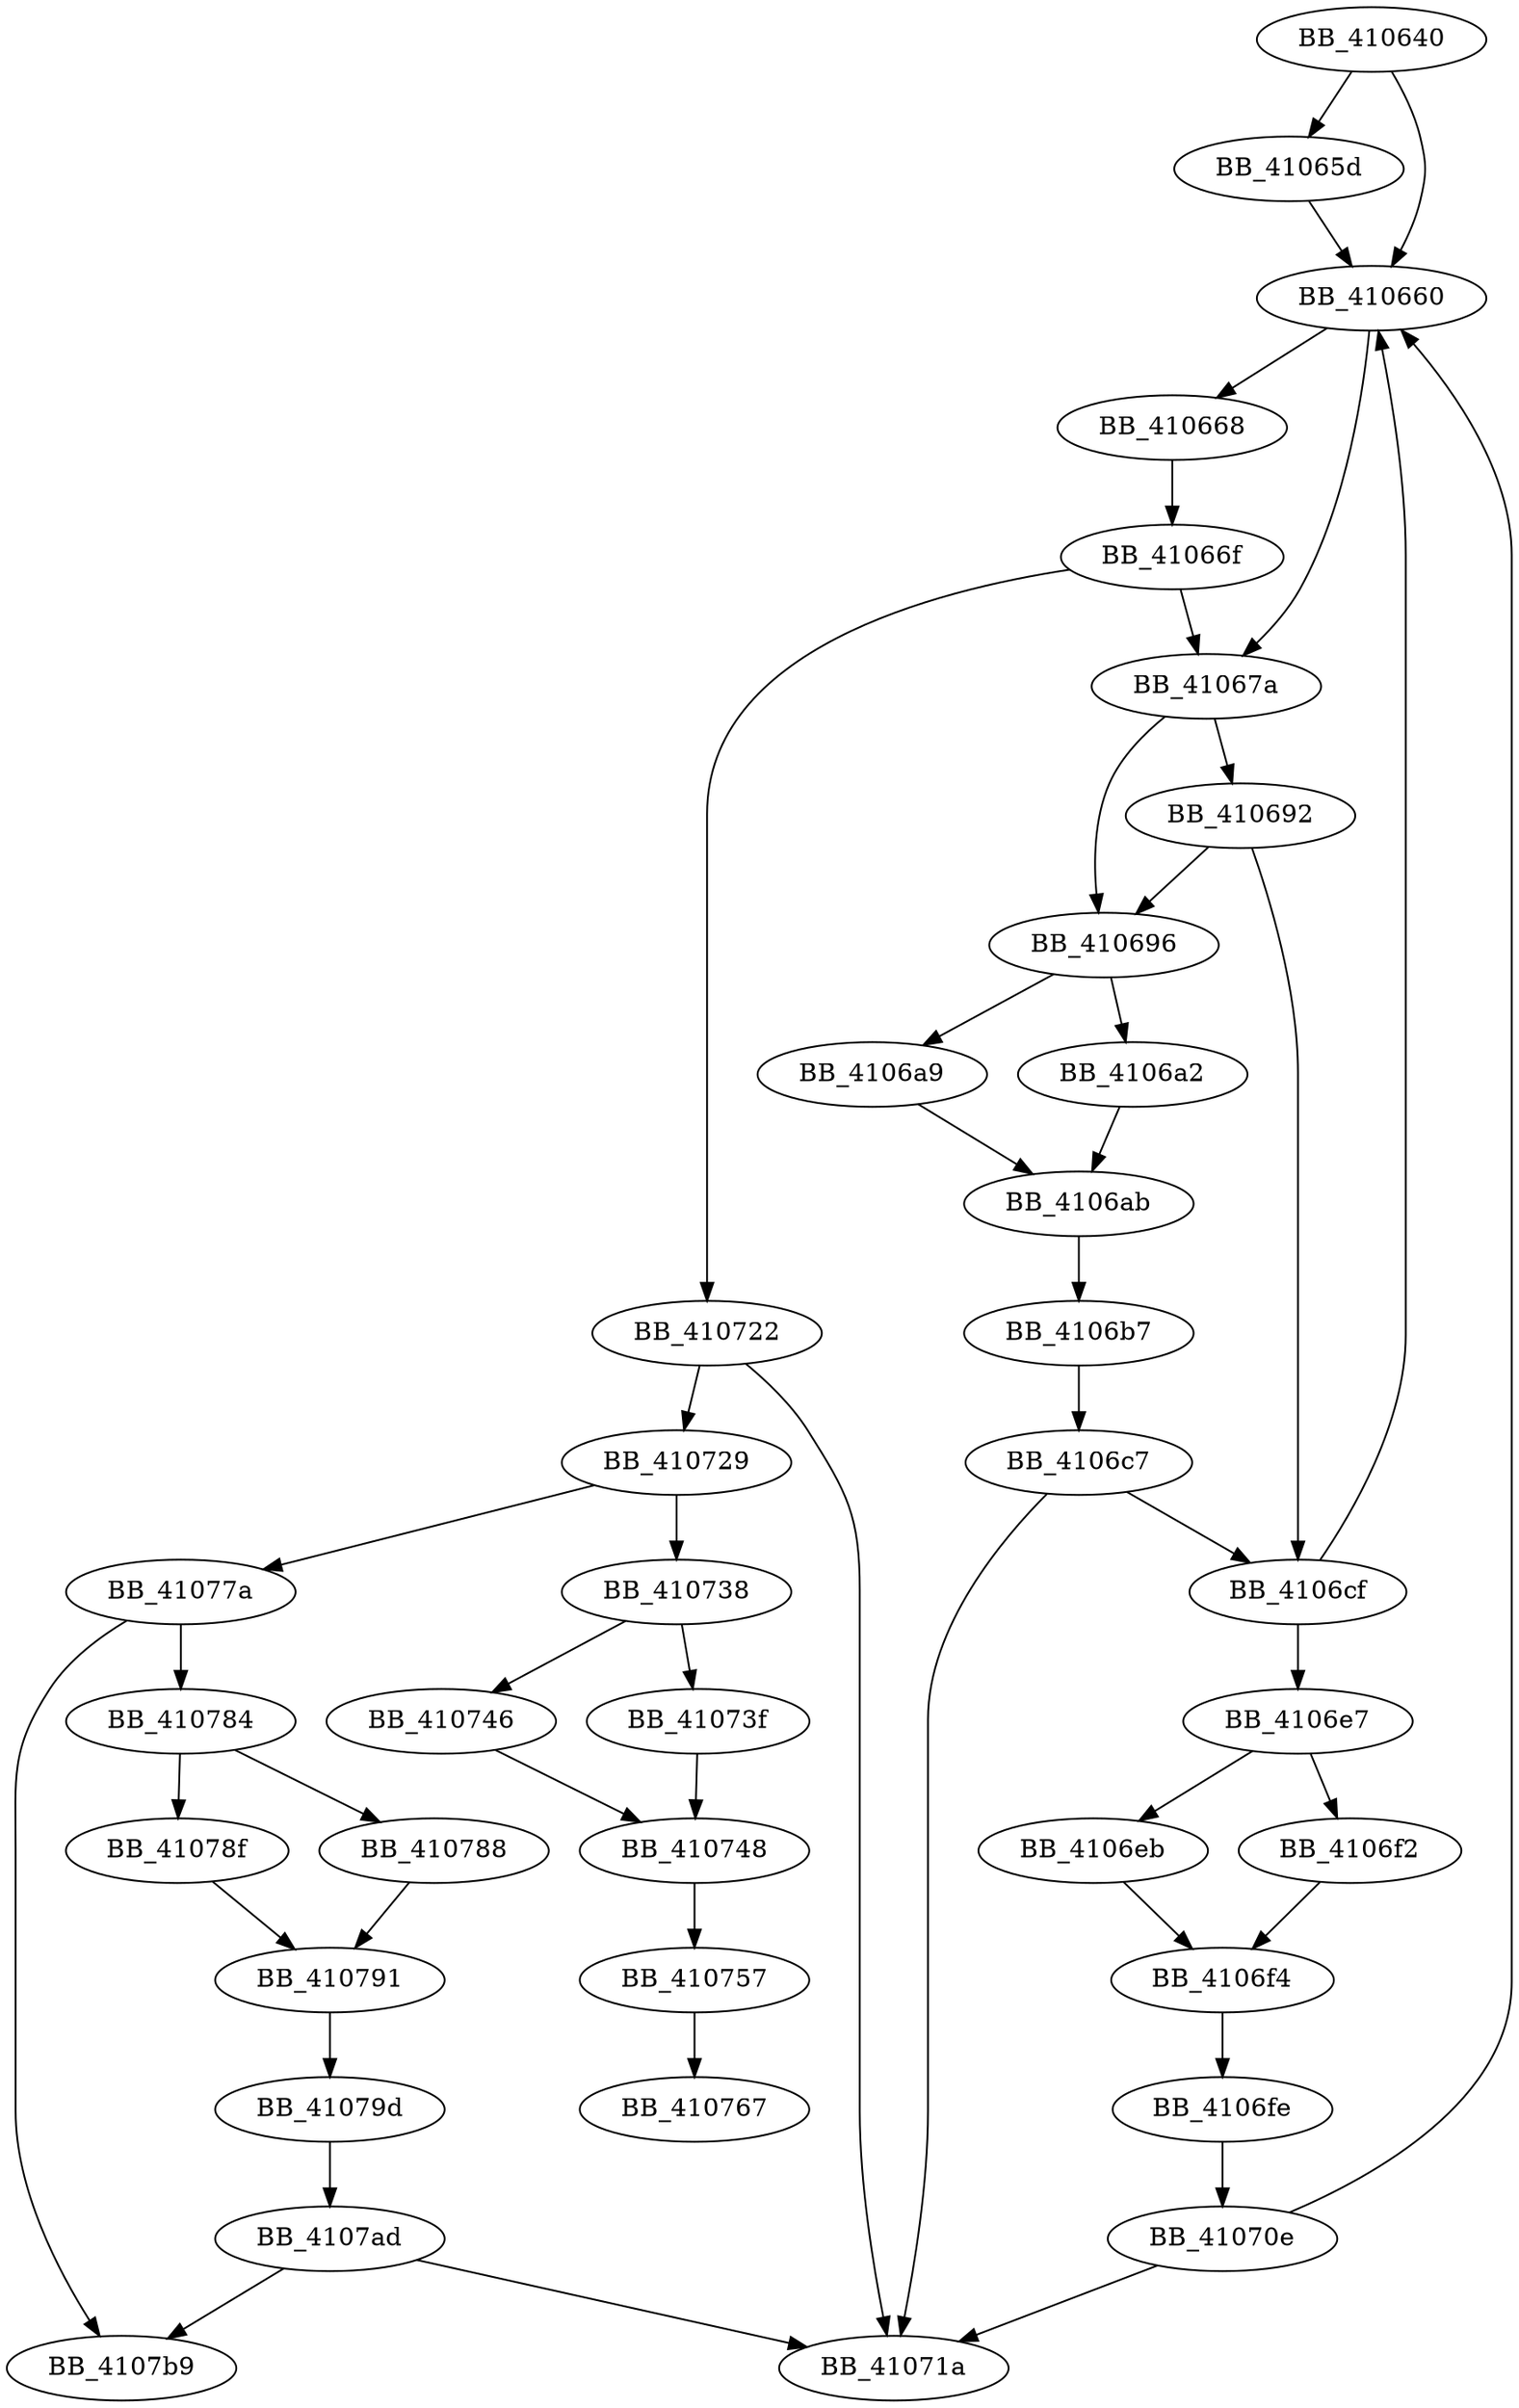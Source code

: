 DiGraph sub_410640{
BB_410640->BB_41065d
BB_410640->BB_410660
BB_41065d->BB_410660
BB_410660->BB_410668
BB_410660->BB_41067a
BB_410668->BB_41066f
BB_41066f->BB_41067a
BB_41066f->BB_410722
BB_41067a->BB_410692
BB_41067a->BB_410696
BB_410692->BB_410696
BB_410692->BB_4106cf
BB_410696->BB_4106a2
BB_410696->BB_4106a9
BB_4106a2->BB_4106ab
BB_4106a9->BB_4106ab
BB_4106ab->BB_4106b7
BB_4106b7->BB_4106c7
BB_4106c7->BB_4106cf
BB_4106c7->BB_41071a
BB_4106cf->BB_410660
BB_4106cf->BB_4106e7
BB_4106e7->BB_4106eb
BB_4106e7->BB_4106f2
BB_4106eb->BB_4106f4
BB_4106f2->BB_4106f4
BB_4106f4->BB_4106fe
BB_4106fe->BB_41070e
BB_41070e->BB_410660
BB_41070e->BB_41071a
BB_410722->BB_41071a
BB_410722->BB_410729
BB_410729->BB_410738
BB_410729->BB_41077a
BB_410738->BB_41073f
BB_410738->BB_410746
BB_41073f->BB_410748
BB_410746->BB_410748
BB_410748->BB_410757
BB_410757->BB_410767
BB_41077a->BB_410784
BB_41077a->BB_4107b9
BB_410784->BB_410788
BB_410784->BB_41078f
BB_410788->BB_410791
BB_41078f->BB_410791
BB_410791->BB_41079d
BB_41079d->BB_4107ad
BB_4107ad->BB_41071a
BB_4107ad->BB_4107b9
}
